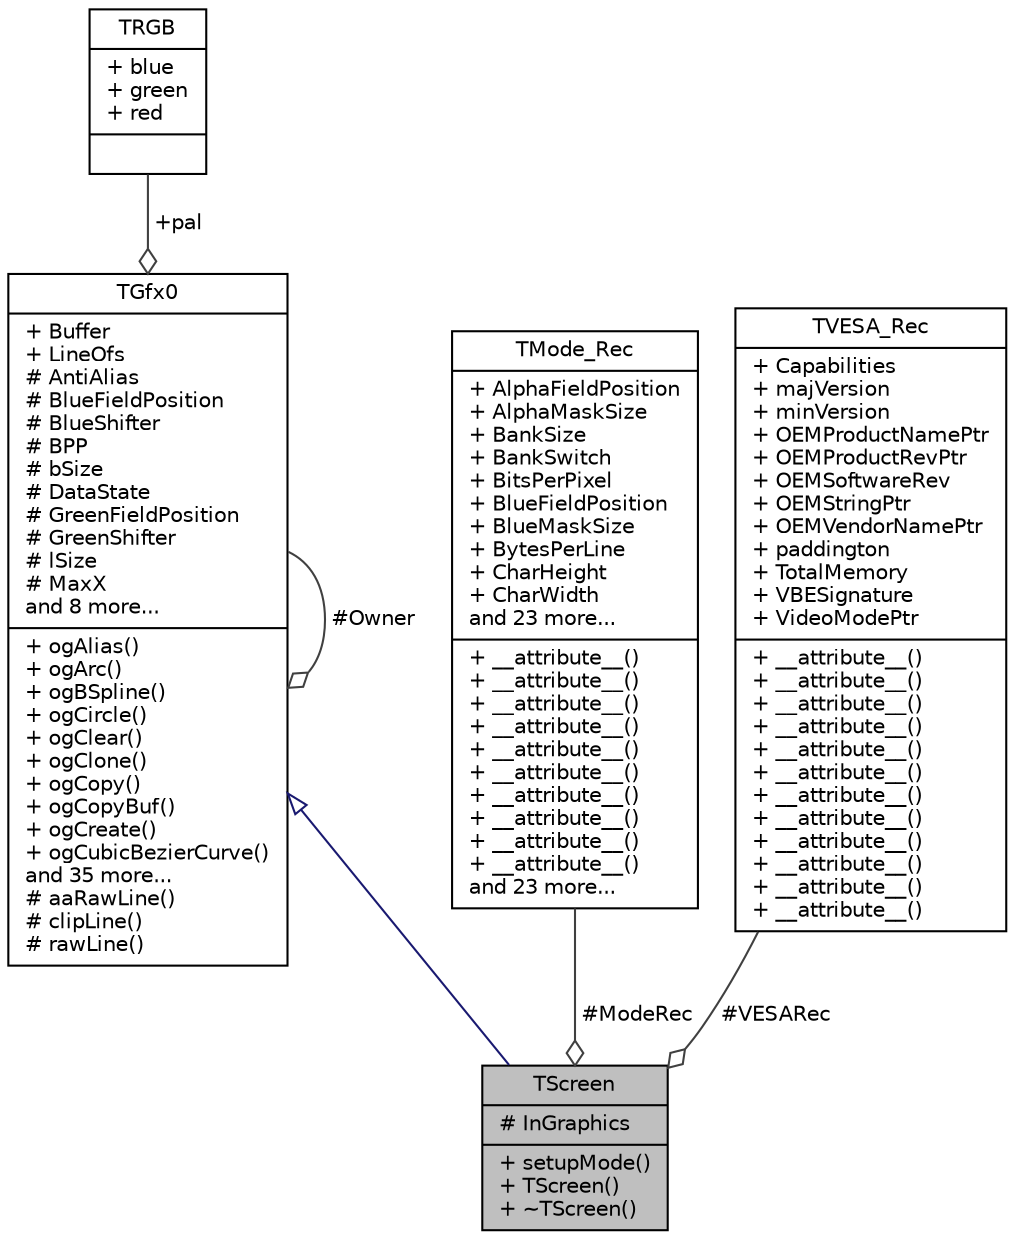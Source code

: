 digraph "TScreen"
{
 // LATEX_PDF_SIZE
  edge [fontname="Helvetica",fontsize="10",labelfontname="Helvetica",labelfontsize="10"];
  node [fontname="Helvetica",fontsize="10",shape=record];
  Node1 [label="{TScreen\n|# InGraphics\l|+ setupMode()\l+ TScreen()\l+ ~TScreen()\l}",height=0.2,width=0.4,color="black", fillcolor="grey75", style="filled", fontcolor="black",tooltip=" "];
  Node2 -> Node1 [dir="back",color="midnightblue",fontsize="10",style="solid",arrowtail="onormal",fontname="Helvetica"];
  Node2 [label="{TGfx0\n|+ Buffer\l+ LineOfs\l# AntiAlias\l# BlueFieldPosition\l# BlueShifter\l# BPP\l# bSize\l# DataState\l# GreenFieldPosition\l# GreenShifter\l# lSize\l# MaxX\land 8 more...\l|+ ogAlias()\l+ ogArc()\l+ ogBSpline()\l+ ogCircle()\l+ ogClear()\l+ ogClone()\l+ ogCopy()\l+ ogCopyBuf()\l+ ogCreate()\l+ ogCubicBezierCurve()\land 35 more...\l# aaRawLine()\l# clipLine()\l# rawLine()\l}",height=0.2,width=0.4,color="black", fillcolor="white", style="filled",URL="$classTGfx0.html",tooltip=" "];
  Node2 -> Node2 [color="grey25",fontsize="10",style="solid",label=" #Owner" ,arrowhead="odiamond",fontname="Helvetica"];
  Node3 -> Node2 [color="grey25",fontsize="10",style="solid",label=" +pal" ,arrowhead="odiamond",fontname="Helvetica"];
  Node3 [label="{TRGB\n|+ blue\l+ green\l+ red\l|}",height=0.2,width=0.4,color="black", fillcolor="white", style="filled",URL="$structTRGB.html",tooltip=" "];
  Node4 -> Node1 [color="grey25",fontsize="10",style="solid",label=" #ModeRec" ,arrowhead="odiamond",fontname="Helvetica"];
  Node4 [label="{TMode_Rec\n|+ AlphaFieldPosition\l+ AlphaMaskSize\l+ BankSize\l+ BankSwitch\l+ BitsPerPixel\l+ BlueFieldPosition\l+ BlueMaskSize\l+ BytesPerLine\l+ CharHeight\l+ CharWidth\land 23 more...\l|+ __attribute__()\l+ __attribute__()\l+ __attribute__()\l+ __attribute__()\l+ __attribute__()\l+ __attribute__()\l+ __attribute__()\l+ __attribute__()\l+ __attribute__()\l+ __attribute__()\land 23 more...\l}",height=0.2,width=0.4,color="black", fillcolor="white", style="filled",URL="$structTMode__Rec.html",tooltip=" "];
  Node5 -> Node1 [color="grey25",fontsize="10",style="solid",label=" #VESARec" ,arrowhead="odiamond",fontname="Helvetica"];
  Node5 [label="{TVESA_Rec\n|+ Capabilities\l+ majVersion\l+ minVersion\l+ OEMProductNamePtr\l+ OEMProductRevPtr\l+ OEMSoftwareRev\l+ OEMStringPtr\l+ OEMVendorNamePtr\l+ paddington\l+ TotalMemory\l+ VBESignature\l+ VideoModePtr\l|+ __attribute__()\l+ __attribute__()\l+ __attribute__()\l+ __attribute__()\l+ __attribute__()\l+ __attribute__()\l+ __attribute__()\l+ __attribute__()\l+ __attribute__()\l+ __attribute__()\l+ __attribute__()\l+ __attribute__()\l}",height=0.2,width=0.4,color="black", fillcolor="white", style="filled",URL="$structTVESA__Rec.html",tooltip=" "];
}
